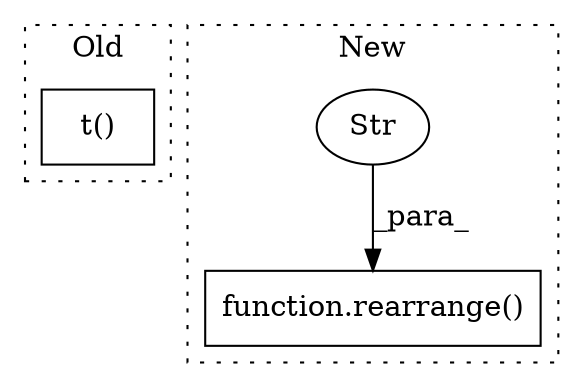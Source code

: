 digraph G {
subgraph cluster0 {
1 [label="t()" a="75" s="11639" l="35" shape="box"];
label = "Old";
style="dotted";
}
subgraph cluster1 {
2 [label="function.rearrange()" a="75" s="12990,13025" l="10,1" shape="box"];
3 [label="Str" a="66" s="13003" l="22" shape="ellipse"];
label = "New";
style="dotted";
}
3 -> 2 [label="_para_"];
}